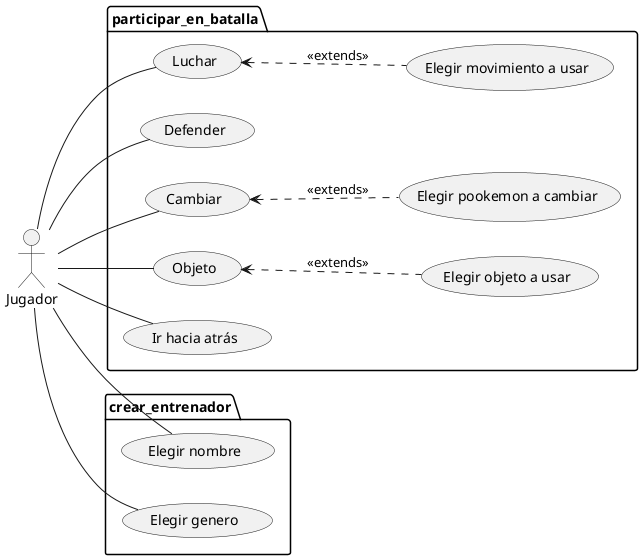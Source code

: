 @startuml Jugador

left to right direction

actor Jugador

package participar_en_batalla{
    usecase "Luchar" as luc
    usecase "Defender" as def
    usecase "Cambiar" as cam 
    usecase "Objeto" as obj
    usecase "Elegir movimiento a usar" as eleMov
    usecase "Elegir pookemon a cambiar" as elePoo
    usecase "Elegir objeto a usar" as eleObj
    usecase "Ir hacia atrás" as back
}

Jugador -- obj
obj <.. eleObj: <<extends>>
Jugador -- cam
cam <.. elePoo : <<extends>>
Jugador -- luc
luc <.. eleMov : <<extends>>
Jugador -- def
Jugador -- back

package crear_entrenador{
    usecase "Elegir nombre" as eleNom
    usecase "Elegir genero" as eleGen
}

Jugador -- eleNom
Jugador -- eleGen

@enduml